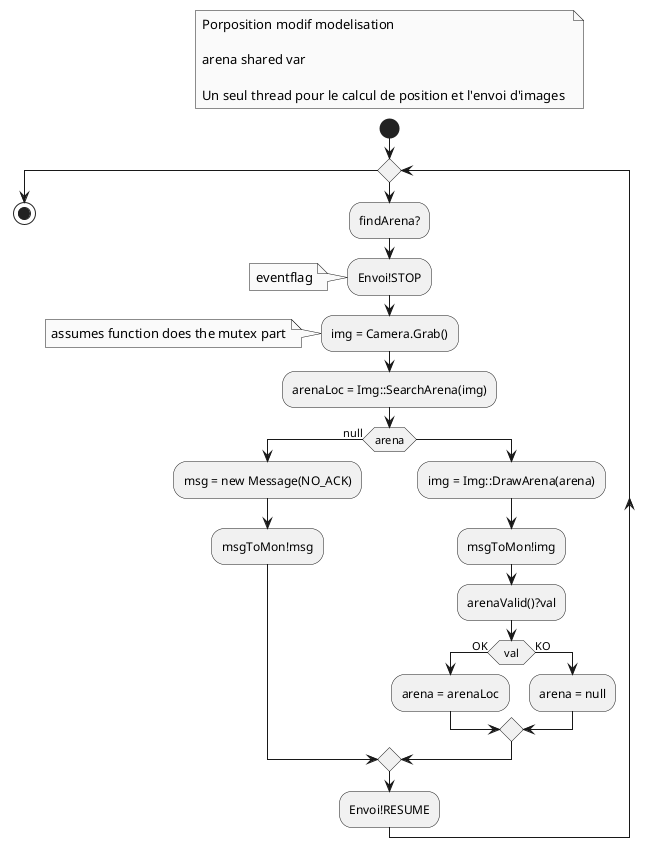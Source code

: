@startuml th_calibration

skinparam monochrome true

floating note left  
    Porposition modif modelisation

    arena shared var 

    Un seul thread pour le calcul de position et l'envoi d'images 
end note

start

while ( )
    :findArena?;

    :Envoi!STOP;
    note : eventflag 

    :img = Camera.Grab();
    note : assumes function does the mutex part

    :arenaLoc = Img::SearchArena(img);

    if (arena) then (null)
        :msg = new Message(NO_ACK);
        :msgToMon!msg;
    else
        :img = Img::DrawArena(arena);
        :msgToMon!img;
        :arenaValid()?val;
        if(val) then (OK)
            :arena = arenaLoc;
        else (KO)
            :arena = null;
        endif
    endif

    :Envoi!RESUME;


endwhile

stop

@enduml

